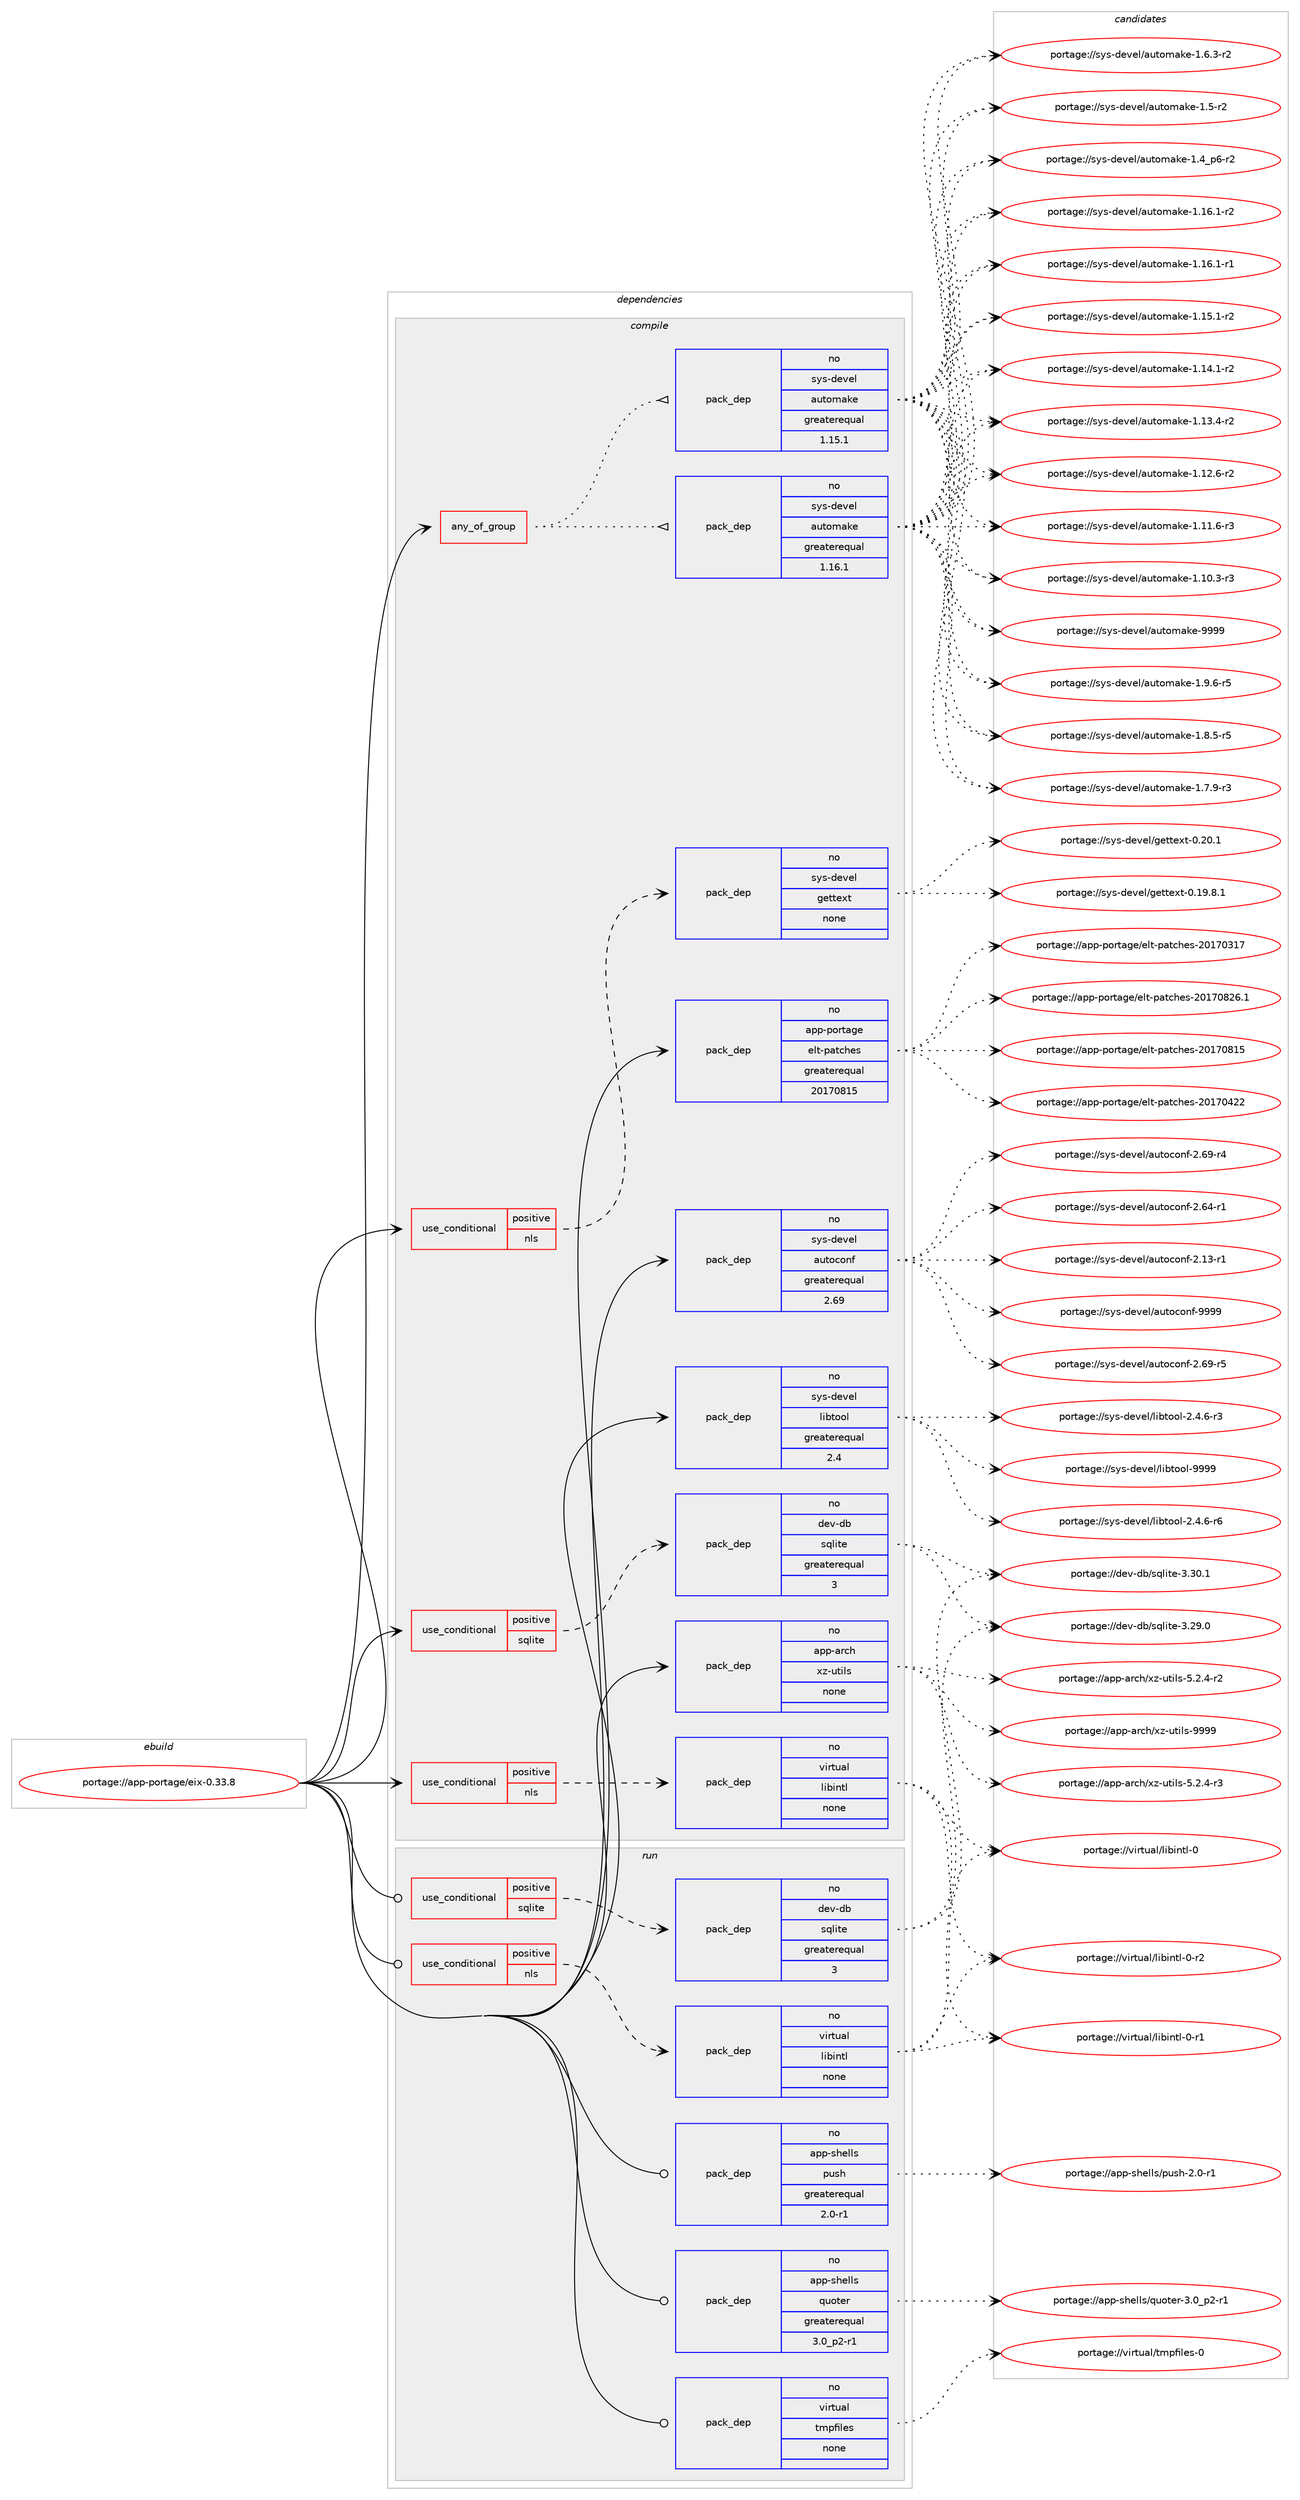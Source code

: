 digraph prolog {

# *************
# Graph options
# *************

newrank=true;
concentrate=true;
compound=true;
graph [rankdir=LR,fontname=Helvetica,fontsize=10,ranksep=1.5];#, ranksep=2.5, nodesep=0.2];
edge  [arrowhead=vee];
node  [fontname=Helvetica,fontsize=10];

# **********
# The ebuild
# **********

subgraph cluster_leftcol {
color=gray;
rank=same;
label=<<i>ebuild</i>>;
id [label="portage://app-portage/eix-0.33.8", color=red, width=4, href="../app-portage/eix-0.33.8.svg"];
}

# ****************
# The dependencies
# ****************

subgraph cluster_midcol {
color=gray;
label=<<i>dependencies</i>>;
subgraph cluster_compile {
fillcolor="#eeeeee";
style=filled;
label=<<i>compile</i>>;
subgraph any7773 {
dependency602583 [label=<<TABLE BORDER="0" CELLBORDER="1" CELLSPACING="0" CELLPADDING="4"><TR><TD CELLPADDING="10">any_of_group</TD></TR></TABLE>>, shape=none, color=red];subgraph pack453137 {
dependency602584 [label=<<TABLE BORDER="0" CELLBORDER="1" CELLSPACING="0" CELLPADDING="4" WIDTH="220"><TR><TD ROWSPAN="6" CELLPADDING="30">pack_dep</TD></TR><TR><TD WIDTH="110">no</TD></TR><TR><TD>sys-devel</TD></TR><TR><TD>automake</TD></TR><TR><TD>greaterequal</TD></TR><TR><TD>1.16.1</TD></TR></TABLE>>, shape=none, color=blue];
}
dependency602583:e -> dependency602584:w [weight=20,style="dotted",arrowhead="oinv"];
subgraph pack453138 {
dependency602585 [label=<<TABLE BORDER="0" CELLBORDER="1" CELLSPACING="0" CELLPADDING="4" WIDTH="220"><TR><TD ROWSPAN="6" CELLPADDING="30">pack_dep</TD></TR><TR><TD WIDTH="110">no</TD></TR><TR><TD>sys-devel</TD></TR><TR><TD>automake</TD></TR><TR><TD>greaterequal</TD></TR><TR><TD>1.15.1</TD></TR></TABLE>>, shape=none, color=blue];
}
dependency602583:e -> dependency602585:w [weight=20,style="dotted",arrowhead="oinv"];
}
id:e -> dependency602583:w [weight=20,style="solid",arrowhead="vee"];
subgraph cond141397 {
dependency602586 [label=<<TABLE BORDER="0" CELLBORDER="1" CELLSPACING="0" CELLPADDING="4"><TR><TD ROWSPAN="3" CELLPADDING="10">use_conditional</TD></TR><TR><TD>positive</TD></TR><TR><TD>nls</TD></TR></TABLE>>, shape=none, color=red];
subgraph pack453139 {
dependency602587 [label=<<TABLE BORDER="0" CELLBORDER="1" CELLSPACING="0" CELLPADDING="4" WIDTH="220"><TR><TD ROWSPAN="6" CELLPADDING="30">pack_dep</TD></TR><TR><TD WIDTH="110">no</TD></TR><TR><TD>sys-devel</TD></TR><TR><TD>gettext</TD></TR><TR><TD>none</TD></TR><TR><TD></TD></TR></TABLE>>, shape=none, color=blue];
}
dependency602586:e -> dependency602587:w [weight=20,style="dashed",arrowhead="vee"];
}
id:e -> dependency602586:w [weight=20,style="solid",arrowhead="vee"];
subgraph cond141398 {
dependency602588 [label=<<TABLE BORDER="0" CELLBORDER="1" CELLSPACING="0" CELLPADDING="4"><TR><TD ROWSPAN="3" CELLPADDING="10">use_conditional</TD></TR><TR><TD>positive</TD></TR><TR><TD>nls</TD></TR></TABLE>>, shape=none, color=red];
subgraph pack453140 {
dependency602589 [label=<<TABLE BORDER="0" CELLBORDER="1" CELLSPACING="0" CELLPADDING="4" WIDTH="220"><TR><TD ROWSPAN="6" CELLPADDING="30">pack_dep</TD></TR><TR><TD WIDTH="110">no</TD></TR><TR><TD>virtual</TD></TR><TR><TD>libintl</TD></TR><TR><TD>none</TD></TR><TR><TD></TD></TR></TABLE>>, shape=none, color=blue];
}
dependency602588:e -> dependency602589:w [weight=20,style="dashed",arrowhead="vee"];
}
id:e -> dependency602588:w [weight=20,style="solid",arrowhead="vee"];
subgraph cond141399 {
dependency602590 [label=<<TABLE BORDER="0" CELLBORDER="1" CELLSPACING="0" CELLPADDING="4"><TR><TD ROWSPAN="3" CELLPADDING="10">use_conditional</TD></TR><TR><TD>positive</TD></TR><TR><TD>sqlite</TD></TR></TABLE>>, shape=none, color=red];
subgraph pack453141 {
dependency602591 [label=<<TABLE BORDER="0" CELLBORDER="1" CELLSPACING="0" CELLPADDING="4" WIDTH="220"><TR><TD ROWSPAN="6" CELLPADDING="30">pack_dep</TD></TR><TR><TD WIDTH="110">no</TD></TR><TR><TD>dev-db</TD></TR><TR><TD>sqlite</TD></TR><TR><TD>greaterequal</TD></TR><TR><TD>3</TD></TR></TABLE>>, shape=none, color=blue];
}
dependency602590:e -> dependency602591:w [weight=20,style="dashed",arrowhead="vee"];
}
id:e -> dependency602590:w [weight=20,style="solid",arrowhead="vee"];
subgraph pack453142 {
dependency602592 [label=<<TABLE BORDER="0" CELLBORDER="1" CELLSPACING="0" CELLPADDING="4" WIDTH="220"><TR><TD ROWSPAN="6" CELLPADDING="30">pack_dep</TD></TR><TR><TD WIDTH="110">no</TD></TR><TR><TD>app-arch</TD></TR><TR><TD>xz-utils</TD></TR><TR><TD>none</TD></TR><TR><TD></TD></TR></TABLE>>, shape=none, color=blue];
}
id:e -> dependency602592:w [weight=20,style="solid",arrowhead="vee"];
subgraph pack453143 {
dependency602593 [label=<<TABLE BORDER="0" CELLBORDER="1" CELLSPACING="0" CELLPADDING="4" WIDTH="220"><TR><TD ROWSPAN="6" CELLPADDING="30">pack_dep</TD></TR><TR><TD WIDTH="110">no</TD></TR><TR><TD>app-portage</TD></TR><TR><TD>elt-patches</TD></TR><TR><TD>greaterequal</TD></TR><TR><TD>20170815</TD></TR></TABLE>>, shape=none, color=blue];
}
id:e -> dependency602593:w [weight=20,style="solid",arrowhead="vee"];
subgraph pack453144 {
dependency602594 [label=<<TABLE BORDER="0" CELLBORDER="1" CELLSPACING="0" CELLPADDING="4" WIDTH="220"><TR><TD ROWSPAN="6" CELLPADDING="30">pack_dep</TD></TR><TR><TD WIDTH="110">no</TD></TR><TR><TD>sys-devel</TD></TR><TR><TD>autoconf</TD></TR><TR><TD>greaterequal</TD></TR><TR><TD>2.69</TD></TR></TABLE>>, shape=none, color=blue];
}
id:e -> dependency602594:w [weight=20,style="solid",arrowhead="vee"];
subgraph pack453145 {
dependency602595 [label=<<TABLE BORDER="0" CELLBORDER="1" CELLSPACING="0" CELLPADDING="4" WIDTH="220"><TR><TD ROWSPAN="6" CELLPADDING="30">pack_dep</TD></TR><TR><TD WIDTH="110">no</TD></TR><TR><TD>sys-devel</TD></TR><TR><TD>libtool</TD></TR><TR><TD>greaterequal</TD></TR><TR><TD>2.4</TD></TR></TABLE>>, shape=none, color=blue];
}
id:e -> dependency602595:w [weight=20,style="solid",arrowhead="vee"];
}
subgraph cluster_compileandrun {
fillcolor="#eeeeee";
style=filled;
label=<<i>compile and run</i>>;
}
subgraph cluster_run {
fillcolor="#eeeeee";
style=filled;
label=<<i>run</i>>;
subgraph cond141400 {
dependency602596 [label=<<TABLE BORDER="0" CELLBORDER="1" CELLSPACING="0" CELLPADDING="4"><TR><TD ROWSPAN="3" CELLPADDING="10">use_conditional</TD></TR><TR><TD>positive</TD></TR><TR><TD>nls</TD></TR></TABLE>>, shape=none, color=red];
subgraph pack453146 {
dependency602597 [label=<<TABLE BORDER="0" CELLBORDER="1" CELLSPACING="0" CELLPADDING="4" WIDTH="220"><TR><TD ROWSPAN="6" CELLPADDING="30">pack_dep</TD></TR><TR><TD WIDTH="110">no</TD></TR><TR><TD>virtual</TD></TR><TR><TD>libintl</TD></TR><TR><TD>none</TD></TR><TR><TD></TD></TR></TABLE>>, shape=none, color=blue];
}
dependency602596:e -> dependency602597:w [weight=20,style="dashed",arrowhead="vee"];
}
id:e -> dependency602596:w [weight=20,style="solid",arrowhead="odot"];
subgraph cond141401 {
dependency602598 [label=<<TABLE BORDER="0" CELLBORDER="1" CELLSPACING="0" CELLPADDING="4"><TR><TD ROWSPAN="3" CELLPADDING="10">use_conditional</TD></TR><TR><TD>positive</TD></TR><TR><TD>sqlite</TD></TR></TABLE>>, shape=none, color=red];
subgraph pack453147 {
dependency602599 [label=<<TABLE BORDER="0" CELLBORDER="1" CELLSPACING="0" CELLPADDING="4" WIDTH="220"><TR><TD ROWSPAN="6" CELLPADDING="30">pack_dep</TD></TR><TR><TD WIDTH="110">no</TD></TR><TR><TD>dev-db</TD></TR><TR><TD>sqlite</TD></TR><TR><TD>greaterequal</TD></TR><TR><TD>3</TD></TR></TABLE>>, shape=none, color=blue];
}
dependency602598:e -> dependency602599:w [weight=20,style="dashed",arrowhead="vee"];
}
id:e -> dependency602598:w [weight=20,style="solid",arrowhead="odot"];
subgraph pack453148 {
dependency602600 [label=<<TABLE BORDER="0" CELLBORDER="1" CELLSPACING="0" CELLPADDING="4" WIDTH="220"><TR><TD ROWSPAN="6" CELLPADDING="30">pack_dep</TD></TR><TR><TD WIDTH="110">no</TD></TR><TR><TD>app-shells</TD></TR><TR><TD>push</TD></TR><TR><TD>greaterequal</TD></TR><TR><TD>2.0-r1</TD></TR></TABLE>>, shape=none, color=blue];
}
id:e -> dependency602600:w [weight=20,style="solid",arrowhead="odot"];
subgraph pack453149 {
dependency602601 [label=<<TABLE BORDER="0" CELLBORDER="1" CELLSPACING="0" CELLPADDING="4" WIDTH="220"><TR><TD ROWSPAN="6" CELLPADDING="30">pack_dep</TD></TR><TR><TD WIDTH="110">no</TD></TR><TR><TD>app-shells</TD></TR><TR><TD>quoter</TD></TR><TR><TD>greaterequal</TD></TR><TR><TD>3.0_p2-r1</TD></TR></TABLE>>, shape=none, color=blue];
}
id:e -> dependency602601:w [weight=20,style="solid",arrowhead="odot"];
subgraph pack453150 {
dependency602602 [label=<<TABLE BORDER="0" CELLBORDER="1" CELLSPACING="0" CELLPADDING="4" WIDTH="220"><TR><TD ROWSPAN="6" CELLPADDING="30">pack_dep</TD></TR><TR><TD WIDTH="110">no</TD></TR><TR><TD>virtual</TD></TR><TR><TD>tmpfiles</TD></TR><TR><TD>none</TD></TR><TR><TD></TD></TR></TABLE>>, shape=none, color=blue];
}
id:e -> dependency602602:w [weight=20,style="solid",arrowhead="odot"];
}
}

# **************
# The candidates
# **************

subgraph cluster_choices {
rank=same;
color=gray;
label=<<i>candidates</i>>;

subgraph choice453137 {
color=black;
nodesep=1;
choice115121115451001011181011084797117116111109971071014557575757 [label="portage://sys-devel/automake-9999", color=red, width=4,href="../sys-devel/automake-9999.svg"];
choice115121115451001011181011084797117116111109971071014549465746544511453 [label="portage://sys-devel/automake-1.9.6-r5", color=red, width=4,href="../sys-devel/automake-1.9.6-r5.svg"];
choice115121115451001011181011084797117116111109971071014549465646534511453 [label="portage://sys-devel/automake-1.8.5-r5", color=red, width=4,href="../sys-devel/automake-1.8.5-r5.svg"];
choice115121115451001011181011084797117116111109971071014549465546574511451 [label="portage://sys-devel/automake-1.7.9-r3", color=red, width=4,href="../sys-devel/automake-1.7.9-r3.svg"];
choice115121115451001011181011084797117116111109971071014549465446514511450 [label="portage://sys-devel/automake-1.6.3-r2", color=red, width=4,href="../sys-devel/automake-1.6.3-r2.svg"];
choice11512111545100101118101108479711711611110997107101454946534511450 [label="portage://sys-devel/automake-1.5-r2", color=red, width=4,href="../sys-devel/automake-1.5-r2.svg"];
choice115121115451001011181011084797117116111109971071014549465295112544511450 [label="portage://sys-devel/automake-1.4_p6-r2", color=red, width=4,href="../sys-devel/automake-1.4_p6-r2.svg"];
choice11512111545100101118101108479711711611110997107101454946495446494511450 [label="portage://sys-devel/automake-1.16.1-r2", color=red, width=4,href="../sys-devel/automake-1.16.1-r2.svg"];
choice11512111545100101118101108479711711611110997107101454946495446494511449 [label="portage://sys-devel/automake-1.16.1-r1", color=red, width=4,href="../sys-devel/automake-1.16.1-r1.svg"];
choice11512111545100101118101108479711711611110997107101454946495346494511450 [label="portage://sys-devel/automake-1.15.1-r2", color=red, width=4,href="../sys-devel/automake-1.15.1-r2.svg"];
choice11512111545100101118101108479711711611110997107101454946495246494511450 [label="portage://sys-devel/automake-1.14.1-r2", color=red, width=4,href="../sys-devel/automake-1.14.1-r2.svg"];
choice11512111545100101118101108479711711611110997107101454946495146524511450 [label="portage://sys-devel/automake-1.13.4-r2", color=red, width=4,href="../sys-devel/automake-1.13.4-r2.svg"];
choice11512111545100101118101108479711711611110997107101454946495046544511450 [label="portage://sys-devel/automake-1.12.6-r2", color=red, width=4,href="../sys-devel/automake-1.12.6-r2.svg"];
choice11512111545100101118101108479711711611110997107101454946494946544511451 [label="portage://sys-devel/automake-1.11.6-r3", color=red, width=4,href="../sys-devel/automake-1.11.6-r3.svg"];
choice11512111545100101118101108479711711611110997107101454946494846514511451 [label="portage://sys-devel/automake-1.10.3-r3", color=red, width=4,href="../sys-devel/automake-1.10.3-r3.svg"];
dependency602584:e -> choice115121115451001011181011084797117116111109971071014557575757:w [style=dotted,weight="100"];
dependency602584:e -> choice115121115451001011181011084797117116111109971071014549465746544511453:w [style=dotted,weight="100"];
dependency602584:e -> choice115121115451001011181011084797117116111109971071014549465646534511453:w [style=dotted,weight="100"];
dependency602584:e -> choice115121115451001011181011084797117116111109971071014549465546574511451:w [style=dotted,weight="100"];
dependency602584:e -> choice115121115451001011181011084797117116111109971071014549465446514511450:w [style=dotted,weight="100"];
dependency602584:e -> choice11512111545100101118101108479711711611110997107101454946534511450:w [style=dotted,weight="100"];
dependency602584:e -> choice115121115451001011181011084797117116111109971071014549465295112544511450:w [style=dotted,weight="100"];
dependency602584:e -> choice11512111545100101118101108479711711611110997107101454946495446494511450:w [style=dotted,weight="100"];
dependency602584:e -> choice11512111545100101118101108479711711611110997107101454946495446494511449:w [style=dotted,weight="100"];
dependency602584:e -> choice11512111545100101118101108479711711611110997107101454946495346494511450:w [style=dotted,weight="100"];
dependency602584:e -> choice11512111545100101118101108479711711611110997107101454946495246494511450:w [style=dotted,weight="100"];
dependency602584:e -> choice11512111545100101118101108479711711611110997107101454946495146524511450:w [style=dotted,weight="100"];
dependency602584:e -> choice11512111545100101118101108479711711611110997107101454946495046544511450:w [style=dotted,weight="100"];
dependency602584:e -> choice11512111545100101118101108479711711611110997107101454946494946544511451:w [style=dotted,weight="100"];
dependency602584:e -> choice11512111545100101118101108479711711611110997107101454946494846514511451:w [style=dotted,weight="100"];
}
subgraph choice453138 {
color=black;
nodesep=1;
choice115121115451001011181011084797117116111109971071014557575757 [label="portage://sys-devel/automake-9999", color=red, width=4,href="../sys-devel/automake-9999.svg"];
choice115121115451001011181011084797117116111109971071014549465746544511453 [label="portage://sys-devel/automake-1.9.6-r5", color=red, width=4,href="../sys-devel/automake-1.9.6-r5.svg"];
choice115121115451001011181011084797117116111109971071014549465646534511453 [label="portage://sys-devel/automake-1.8.5-r5", color=red, width=4,href="../sys-devel/automake-1.8.5-r5.svg"];
choice115121115451001011181011084797117116111109971071014549465546574511451 [label="portage://sys-devel/automake-1.7.9-r3", color=red, width=4,href="../sys-devel/automake-1.7.9-r3.svg"];
choice115121115451001011181011084797117116111109971071014549465446514511450 [label="portage://sys-devel/automake-1.6.3-r2", color=red, width=4,href="../sys-devel/automake-1.6.3-r2.svg"];
choice11512111545100101118101108479711711611110997107101454946534511450 [label="portage://sys-devel/automake-1.5-r2", color=red, width=4,href="../sys-devel/automake-1.5-r2.svg"];
choice115121115451001011181011084797117116111109971071014549465295112544511450 [label="portage://sys-devel/automake-1.4_p6-r2", color=red, width=4,href="../sys-devel/automake-1.4_p6-r2.svg"];
choice11512111545100101118101108479711711611110997107101454946495446494511450 [label="portage://sys-devel/automake-1.16.1-r2", color=red, width=4,href="../sys-devel/automake-1.16.1-r2.svg"];
choice11512111545100101118101108479711711611110997107101454946495446494511449 [label="portage://sys-devel/automake-1.16.1-r1", color=red, width=4,href="../sys-devel/automake-1.16.1-r1.svg"];
choice11512111545100101118101108479711711611110997107101454946495346494511450 [label="portage://sys-devel/automake-1.15.1-r2", color=red, width=4,href="../sys-devel/automake-1.15.1-r2.svg"];
choice11512111545100101118101108479711711611110997107101454946495246494511450 [label="portage://sys-devel/automake-1.14.1-r2", color=red, width=4,href="../sys-devel/automake-1.14.1-r2.svg"];
choice11512111545100101118101108479711711611110997107101454946495146524511450 [label="portage://sys-devel/automake-1.13.4-r2", color=red, width=4,href="../sys-devel/automake-1.13.4-r2.svg"];
choice11512111545100101118101108479711711611110997107101454946495046544511450 [label="portage://sys-devel/automake-1.12.6-r2", color=red, width=4,href="../sys-devel/automake-1.12.6-r2.svg"];
choice11512111545100101118101108479711711611110997107101454946494946544511451 [label="portage://sys-devel/automake-1.11.6-r3", color=red, width=4,href="../sys-devel/automake-1.11.6-r3.svg"];
choice11512111545100101118101108479711711611110997107101454946494846514511451 [label="portage://sys-devel/automake-1.10.3-r3", color=red, width=4,href="../sys-devel/automake-1.10.3-r3.svg"];
dependency602585:e -> choice115121115451001011181011084797117116111109971071014557575757:w [style=dotted,weight="100"];
dependency602585:e -> choice115121115451001011181011084797117116111109971071014549465746544511453:w [style=dotted,weight="100"];
dependency602585:e -> choice115121115451001011181011084797117116111109971071014549465646534511453:w [style=dotted,weight="100"];
dependency602585:e -> choice115121115451001011181011084797117116111109971071014549465546574511451:w [style=dotted,weight="100"];
dependency602585:e -> choice115121115451001011181011084797117116111109971071014549465446514511450:w [style=dotted,weight="100"];
dependency602585:e -> choice11512111545100101118101108479711711611110997107101454946534511450:w [style=dotted,weight="100"];
dependency602585:e -> choice115121115451001011181011084797117116111109971071014549465295112544511450:w [style=dotted,weight="100"];
dependency602585:e -> choice11512111545100101118101108479711711611110997107101454946495446494511450:w [style=dotted,weight="100"];
dependency602585:e -> choice11512111545100101118101108479711711611110997107101454946495446494511449:w [style=dotted,weight="100"];
dependency602585:e -> choice11512111545100101118101108479711711611110997107101454946495346494511450:w [style=dotted,weight="100"];
dependency602585:e -> choice11512111545100101118101108479711711611110997107101454946495246494511450:w [style=dotted,weight="100"];
dependency602585:e -> choice11512111545100101118101108479711711611110997107101454946495146524511450:w [style=dotted,weight="100"];
dependency602585:e -> choice11512111545100101118101108479711711611110997107101454946495046544511450:w [style=dotted,weight="100"];
dependency602585:e -> choice11512111545100101118101108479711711611110997107101454946494946544511451:w [style=dotted,weight="100"];
dependency602585:e -> choice11512111545100101118101108479711711611110997107101454946494846514511451:w [style=dotted,weight="100"];
}
subgraph choice453139 {
color=black;
nodesep=1;
choice115121115451001011181011084710310111611610112011645484650484649 [label="portage://sys-devel/gettext-0.20.1", color=red, width=4,href="../sys-devel/gettext-0.20.1.svg"];
choice1151211154510010111810110847103101116116101120116454846495746564649 [label="portage://sys-devel/gettext-0.19.8.1", color=red, width=4,href="../sys-devel/gettext-0.19.8.1.svg"];
dependency602587:e -> choice115121115451001011181011084710310111611610112011645484650484649:w [style=dotted,weight="100"];
dependency602587:e -> choice1151211154510010111810110847103101116116101120116454846495746564649:w [style=dotted,weight="100"];
}
subgraph choice453140 {
color=black;
nodesep=1;
choice11810511411611797108471081059810511011610845484511450 [label="portage://virtual/libintl-0-r2", color=red, width=4,href="../virtual/libintl-0-r2.svg"];
choice11810511411611797108471081059810511011610845484511449 [label="portage://virtual/libintl-0-r1", color=red, width=4,href="../virtual/libintl-0-r1.svg"];
choice1181051141161179710847108105981051101161084548 [label="portage://virtual/libintl-0", color=red, width=4,href="../virtual/libintl-0.svg"];
dependency602589:e -> choice11810511411611797108471081059810511011610845484511450:w [style=dotted,weight="100"];
dependency602589:e -> choice11810511411611797108471081059810511011610845484511449:w [style=dotted,weight="100"];
dependency602589:e -> choice1181051141161179710847108105981051101161084548:w [style=dotted,weight="100"];
}
subgraph choice453141 {
color=black;
nodesep=1;
choice10010111845100984711511310810511610145514651484649 [label="portage://dev-db/sqlite-3.30.1", color=red, width=4,href="../dev-db/sqlite-3.30.1.svg"];
choice10010111845100984711511310810511610145514650574648 [label="portage://dev-db/sqlite-3.29.0", color=red, width=4,href="../dev-db/sqlite-3.29.0.svg"];
dependency602591:e -> choice10010111845100984711511310810511610145514651484649:w [style=dotted,weight="100"];
dependency602591:e -> choice10010111845100984711511310810511610145514650574648:w [style=dotted,weight="100"];
}
subgraph choice453142 {
color=black;
nodesep=1;
choice9711211245971149910447120122451171161051081154557575757 [label="portage://app-arch/xz-utils-9999", color=red, width=4,href="../app-arch/xz-utils-9999.svg"];
choice9711211245971149910447120122451171161051081154553465046524511451 [label="portage://app-arch/xz-utils-5.2.4-r3", color=red, width=4,href="../app-arch/xz-utils-5.2.4-r3.svg"];
choice9711211245971149910447120122451171161051081154553465046524511450 [label="portage://app-arch/xz-utils-5.2.4-r2", color=red, width=4,href="../app-arch/xz-utils-5.2.4-r2.svg"];
dependency602592:e -> choice9711211245971149910447120122451171161051081154557575757:w [style=dotted,weight="100"];
dependency602592:e -> choice9711211245971149910447120122451171161051081154553465046524511451:w [style=dotted,weight="100"];
dependency602592:e -> choice9711211245971149910447120122451171161051081154553465046524511450:w [style=dotted,weight="100"];
}
subgraph choice453143 {
color=black;
nodesep=1;
choice971121124511211111411697103101471011081164511297116991041011154550484955485650544649 [label="portage://app-portage/elt-patches-20170826.1", color=red, width=4,href="../app-portage/elt-patches-20170826.1.svg"];
choice97112112451121111141169710310147101108116451129711699104101115455048495548564953 [label="portage://app-portage/elt-patches-20170815", color=red, width=4,href="../app-portage/elt-patches-20170815.svg"];
choice97112112451121111141169710310147101108116451129711699104101115455048495548525050 [label="portage://app-portage/elt-patches-20170422", color=red, width=4,href="../app-portage/elt-patches-20170422.svg"];
choice97112112451121111141169710310147101108116451129711699104101115455048495548514955 [label="portage://app-portage/elt-patches-20170317", color=red, width=4,href="../app-portage/elt-patches-20170317.svg"];
dependency602593:e -> choice971121124511211111411697103101471011081164511297116991041011154550484955485650544649:w [style=dotted,weight="100"];
dependency602593:e -> choice97112112451121111141169710310147101108116451129711699104101115455048495548564953:w [style=dotted,weight="100"];
dependency602593:e -> choice97112112451121111141169710310147101108116451129711699104101115455048495548525050:w [style=dotted,weight="100"];
dependency602593:e -> choice97112112451121111141169710310147101108116451129711699104101115455048495548514955:w [style=dotted,weight="100"];
}
subgraph choice453144 {
color=black;
nodesep=1;
choice115121115451001011181011084797117116111991111101024557575757 [label="portage://sys-devel/autoconf-9999", color=red, width=4,href="../sys-devel/autoconf-9999.svg"];
choice1151211154510010111810110847971171161119911111010245504654574511453 [label="portage://sys-devel/autoconf-2.69-r5", color=red, width=4,href="../sys-devel/autoconf-2.69-r5.svg"];
choice1151211154510010111810110847971171161119911111010245504654574511452 [label="portage://sys-devel/autoconf-2.69-r4", color=red, width=4,href="../sys-devel/autoconf-2.69-r4.svg"];
choice1151211154510010111810110847971171161119911111010245504654524511449 [label="portage://sys-devel/autoconf-2.64-r1", color=red, width=4,href="../sys-devel/autoconf-2.64-r1.svg"];
choice1151211154510010111810110847971171161119911111010245504649514511449 [label="portage://sys-devel/autoconf-2.13-r1", color=red, width=4,href="../sys-devel/autoconf-2.13-r1.svg"];
dependency602594:e -> choice115121115451001011181011084797117116111991111101024557575757:w [style=dotted,weight="100"];
dependency602594:e -> choice1151211154510010111810110847971171161119911111010245504654574511453:w [style=dotted,weight="100"];
dependency602594:e -> choice1151211154510010111810110847971171161119911111010245504654574511452:w [style=dotted,weight="100"];
dependency602594:e -> choice1151211154510010111810110847971171161119911111010245504654524511449:w [style=dotted,weight="100"];
dependency602594:e -> choice1151211154510010111810110847971171161119911111010245504649514511449:w [style=dotted,weight="100"];
}
subgraph choice453145 {
color=black;
nodesep=1;
choice1151211154510010111810110847108105981161111111084557575757 [label="portage://sys-devel/libtool-9999", color=red, width=4,href="../sys-devel/libtool-9999.svg"];
choice1151211154510010111810110847108105981161111111084550465246544511454 [label="portage://sys-devel/libtool-2.4.6-r6", color=red, width=4,href="../sys-devel/libtool-2.4.6-r6.svg"];
choice1151211154510010111810110847108105981161111111084550465246544511451 [label="portage://sys-devel/libtool-2.4.6-r3", color=red, width=4,href="../sys-devel/libtool-2.4.6-r3.svg"];
dependency602595:e -> choice1151211154510010111810110847108105981161111111084557575757:w [style=dotted,weight="100"];
dependency602595:e -> choice1151211154510010111810110847108105981161111111084550465246544511454:w [style=dotted,weight="100"];
dependency602595:e -> choice1151211154510010111810110847108105981161111111084550465246544511451:w [style=dotted,weight="100"];
}
subgraph choice453146 {
color=black;
nodesep=1;
choice11810511411611797108471081059810511011610845484511450 [label="portage://virtual/libintl-0-r2", color=red, width=4,href="../virtual/libintl-0-r2.svg"];
choice11810511411611797108471081059810511011610845484511449 [label="portage://virtual/libintl-0-r1", color=red, width=4,href="../virtual/libintl-0-r1.svg"];
choice1181051141161179710847108105981051101161084548 [label="portage://virtual/libintl-0", color=red, width=4,href="../virtual/libintl-0.svg"];
dependency602597:e -> choice11810511411611797108471081059810511011610845484511450:w [style=dotted,weight="100"];
dependency602597:e -> choice11810511411611797108471081059810511011610845484511449:w [style=dotted,weight="100"];
dependency602597:e -> choice1181051141161179710847108105981051101161084548:w [style=dotted,weight="100"];
}
subgraph choice453147 {
color=black;
nodesep=1;
choice10010111845100984711511310810511610145514651484649 [label="portage://dev-db/sqlite-3.30.1", color=red, width=4,href="../dev-db/sqlite-3.30.1.svg"];
choice10010111845100984711511310810511610145514650574648 [label="portage://dev-db/sqlite-3.29.0", color=red, width=4,href="../dev-db/sqlite-3.29.0.svg"];
dependency602599:e -> choice10010111845100984711511310810511610145514651484649:w [style=dotted,weight="100"];
dependency602599:e -> choice10010111845100984711511310810511610145514650574648:w [style=dotted,weight="100"];
}
subgraph choice453148 {
color=black;
nodesep=1;
choice971121124511510410110810811547112117115104455046484511449 [label="portage://app-shells/push-2.0-r1", color=red, width=4,href="../app-shells/push-2.0-r1.svg"];
dependency602600:e -> choice971121124511510410110810811547112117115104455046484511449:w [style=dotted,weight="100"];
}
subgraph choice453149 {
color=black;
nodesep=1;
choice9711211245115104101108108115471131171111161011144551464895112504511449 [label="portage://app-shells/quoter-3.0_p2-r1", color=red, width=4,href="../app-shells/quoter-3.0_p2-r1.svg"];
dependency602601:e -> choice9711211245115104101108108115471131171111161011144551464895112504511449:w [style=dotted,weight="100"];
}
subgraph choice453150 {
color=black;
nodesep=1;
choice11810511411611797108471161091121021051081011154548 [label="portage://virtual/tmpfiles-0", color=red, width=4,href="../virtual/tmpfiles-0.svg"];
dependency602602:e -> choice11810511411611797108471161091121021051081011154548:w [style=dotted,weight="100"];
}
}

}
